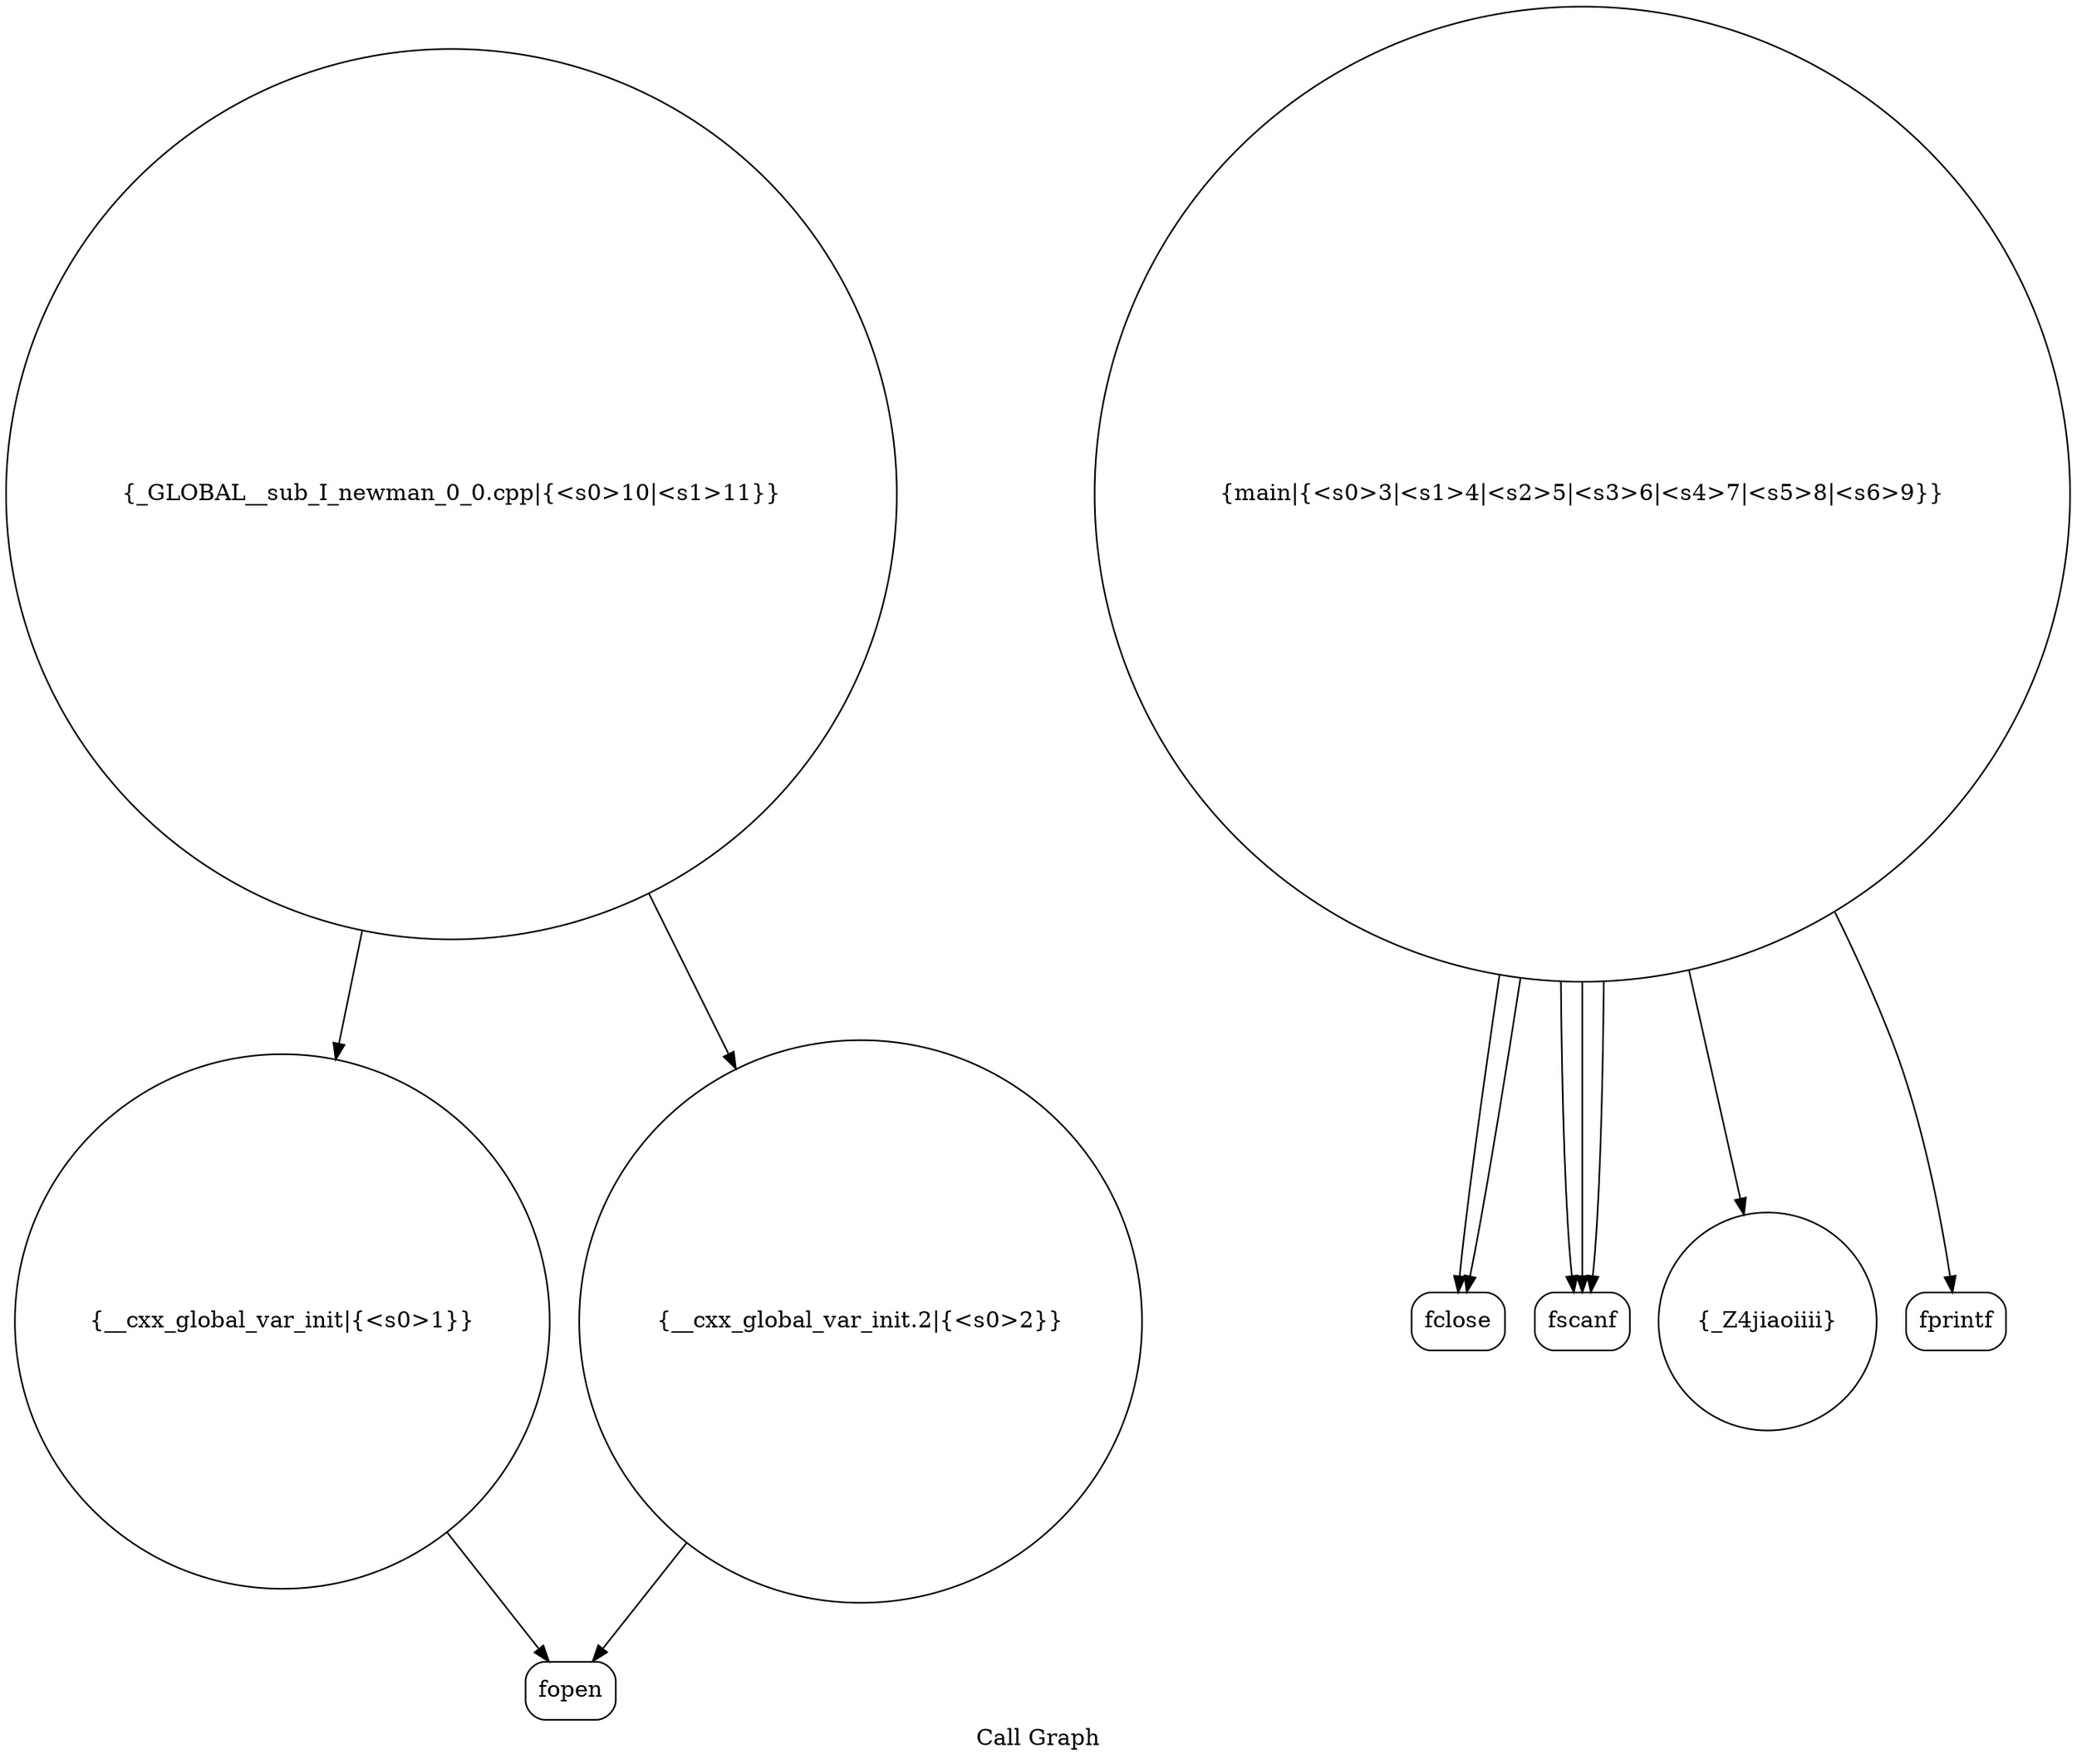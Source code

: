digraph "Call Graph" {
	label="Call Graph";

	Node0x564114f850d0 [shape=record,shape=circle,label="{__cxx_global_var_init|{<s0>1}}"];
	Node0x564114f850d0:s0 -> Node0x564114f85560[color=black];
	Node0x564114f85860 [shape=record,shape=Mrecord,label="{fclose}"];
	Node0x564114f855e0 [shape=record,shape=circle,label="{__cxx_global_var_init.2|{<s0>2}}"];
	Node0x564114f855e0:s0 -> Node0x564114f85560[color=black];
	Node0x564114f856e0 [shape=record,shape=circle,label="{main|{<s0>3|<s1>4|<s2>5|<s3>6|<s4>7|<s5>8|<s6>9}}"];
	Node0x564114f856e0:s0 -> Node0x564114f85760[color=black];
	Node0x564114f856e0:s1 -> Node0x564114f85760[color=black];
	Node0x564114f856e0:s2 -> Node0x564114f85760[color=black];
	Node0x564114f856e0:s3 -> Node0x564114f85660[color=black];
	Node0x564114f856e0:s4 -> Node0x564114f857e0[color=black];
	Node0x564114f856e0:s5 -> Node0x564114f85860[color=black];
	Node0x564114f856e0:s6 -> Node0x564114f85860[color=black];
	Node0x564114f857e0 [shape=record,shape=Mrecord,label="{fprintf}"];
	Node0x564114f85560 [shape=record,shape=Mrecord,label="{fopen}"];
	Node0x564114f858e0 [shape=record,shape=circle,label="{_GLOBAL__sub_I_newman_0_0.cpp|{<s0>10|<s1>11}}"];
	Node0x564114f858e0:s0 -> Node0x564114f850d0[color=black];
	Node0x564114f858e0:s1 -> Node0x564114f855e0[color=black];
	Node0x564114f85660 [shape=record,shape=circle,label="{_Z4jiaoiiii}"];
	Node0x564114f85760 [shape=record,shape=Mrecord,label="{fscanf}"];
}
